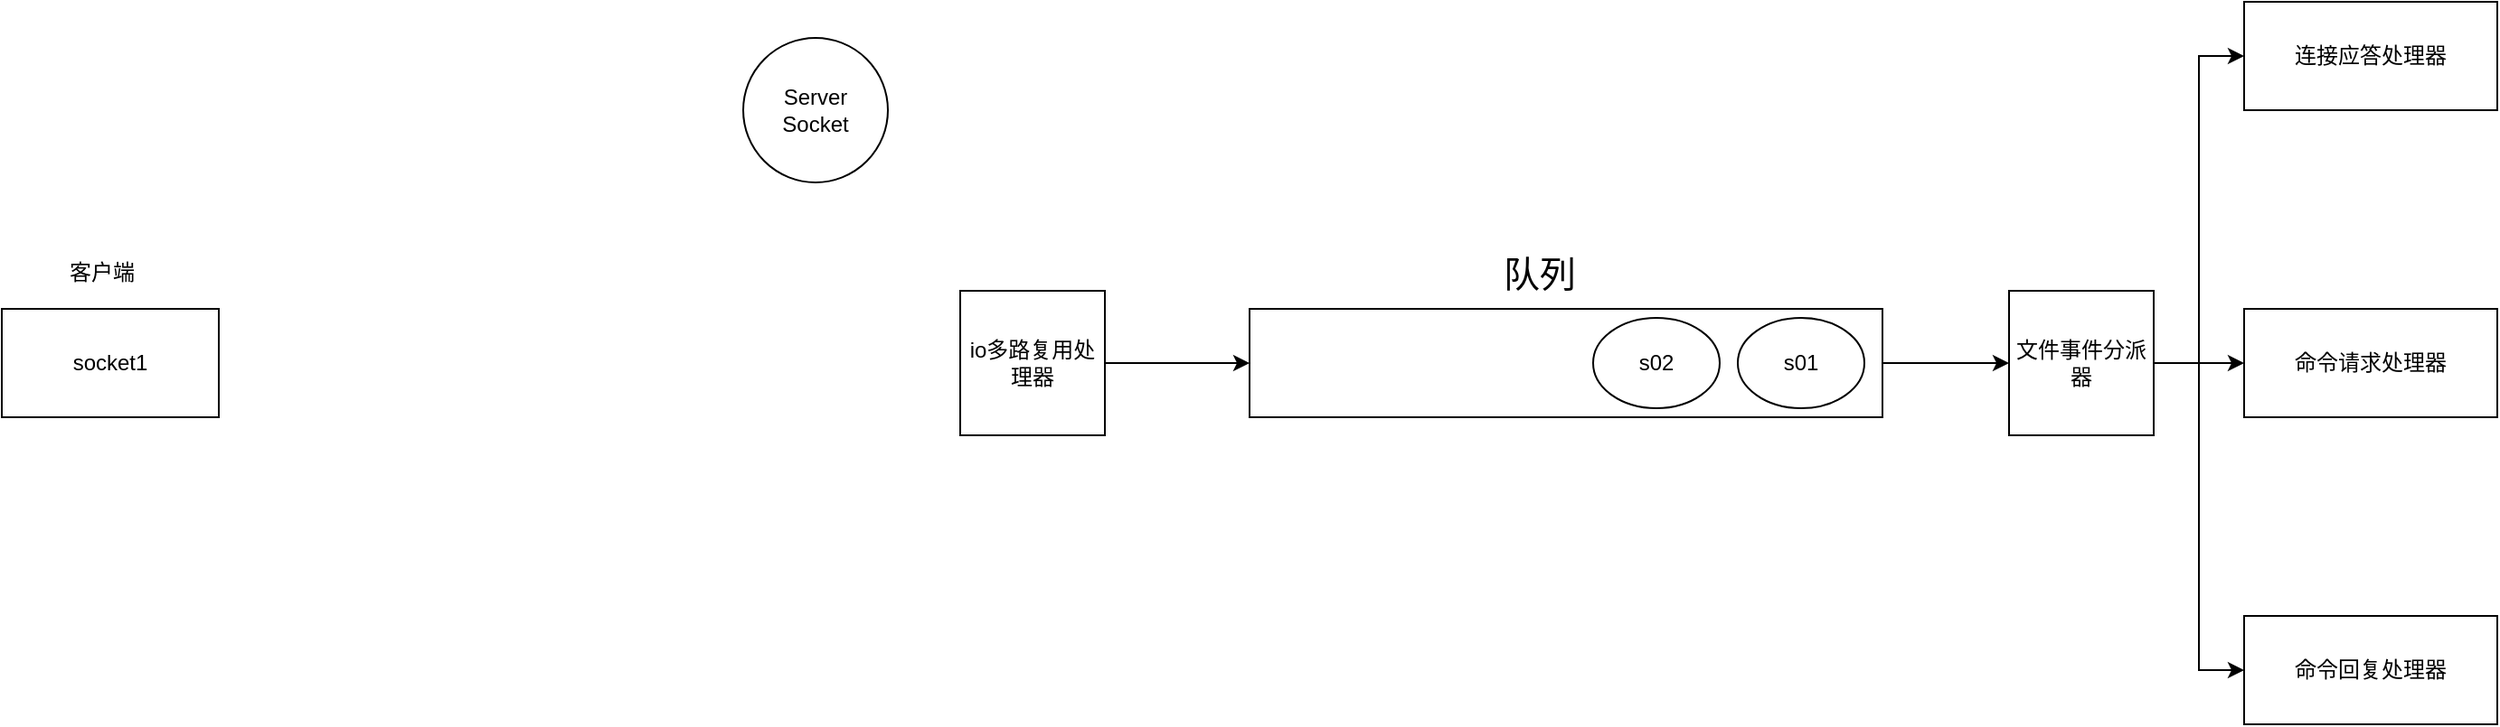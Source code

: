 <mxfile version="13.10.6" type="github"><diagram id="vkdGNRCkzlDfsGuA4iYe" name="第 1 页"><mxGraphModel dx="1117" dy="624" grid="1" gridSize="10" guides="1" tooltips="1" connect="1" arrows="1" fold="1" page="1" pageScale="1" pageWidth="1600" pageHeight="900" math="0" shadow="0"><root><mxCell id="0"/><mxCell id="1" parent="0"/><mxCell id="UXZxyVc_RQPHm8C6PB5C-1" value="socket1" style="rounded=0;whiteSpace=wrap;html=1;" vertex="1" parent="1"><mxGeometry x="30" y="380" width="120" height="60" as="geometry"/></mxCell><mxCell id="UXZxyVc_RQPHm8C6PB5C-2" value="客户端" style="text;html=1;align=center;verticalAlign=middle;resizable=0;points=[];autosize=1;" vertex="1" parent="1"><mxGeometry x="60" y="350" width="50" height="20" as="geometry"/></mxCell><mxCell id="UXZxyVc_RQPHm8C6PB5C-3" value="Server&lt;br&gt;Socket" style="ellipse;whiteSpace=wrap;html=1;aspect=fixed;" vertex="1" parent="1"><mxGeometry x="440" y="230" width="80" height="80" as="geometry"/></mxCell><mxCell id="UXZxyVc_RQPHm8C6PB5C-8" style="edgeStyle=orthogonalEdgeStyle;rounded=0;orthogonalLoop=1;jettySize=auto;html=1;entryX=0;entryY=0.5;entryDx=0;entryDy=0;" edge="1" parent="1" source="UXZxyVc_RQPHm8C6PB5C-5" target="UXZxyVc_RQPHm8C6PB5C-6"><mxGeometry relative="1" as="geometry"/></mxCell><mxCell id="UXZxyVc_RQPHm8C6PB5C-5" value="io多路复用处理器" style="whiteSpace=wrap;html=1;aspect=fixed;" vertex="1" parent="1"><mxGeometry x="560" y="370" width="80" height="80" as="geometry"/></mxCell><mxCell id="UXZxyVc_RQPHm8C6PB5C-10" style="edgeStyle=orthogonalEdgeStyle;rounded=0;orthogonalLoop=1;jettySize=auto;html=1;entryX=0;entryY=0.5;entryDx=0;entryDy=0;" edge="1" parent="1" source="UXZxyVc_RQPHm8C6PB5C-6" target="UXZxyVc_RQPHm8C6PB5C-9"><mxGeometry relative="1" as="geometry"/></mxCell><mxCell id="UXZxyVc_RQPHm8C6PB5C-6" value="" style="rounded=0;whiteSpace=wrap;html=1;" vertex="1" parent="1"><mxGeometry x="720" y="380" width="350" height="60" as="geometry"/></mxCell><mxCell id="UXZxyVc_RQPHm8C6PB5C-14" style="edgeStyle=orthogonalEdgeStyle;rounded=0;orthogonalLoop=1;jettySize=auto;html=1;entryX=0;entryY=0.5;entryDx=0;entryDy=0;" edge="1" parent="1" source="UXZxyVc_RQPHm8C6PB5C-9" target="UXZxyVc_RQPHm8C6PB5C-11"><mxGeometry relative="1" as="geometry"/></mxCell><mxCell id="UXZxyVc_RQPHm8C6PB5C-15" style="edgeStyle=orthogonalEdgeStyle;rounded=0;orthogonalLoop=1;jettySize=auto;html=1;entryX=0;entryY=0.5;entryDx=0;entryDy=0;" edge="1" parent="1" source="UXZxyVc_RQPHm8C6PB5C-9" target="UXZxyVc_RQPHm8C6PB5C-12"><mxGeometry relative="1" as="geometry"/></mxCell><mxCell id="UXZxyVc_RQPHm8C6PB5C-16" style="edgeStyle=orthogonalEdgeStyle;rounded=0;orthogonalLoop=1;jettySize=auto;html=1;entryX=0;entryY=0.5;entryDx=0;entryDy=0;" edge="1" parent="1" source="UXZxyVc_RQPHm8C6PB5C-9" target="UXZxyVc_RQPHm8C6PB5C-13"><mxGeometry relative="1" as="geometry"/></mxCell><mxCell id="UXZxyVc_RQPHm8C6PB5C-9" value="文件事件分派器" style="whiteSpace=wrap;html=1;aspect=fixed;" vertex="1" parent="1"><mxGeometry x="1140" y="370" width="80" height="80" as="geometry"/></mxCell><mxCell id="UXZxyVc_RQPHm8C6PB5C-11" value="连接应答处理器" style="rounded=0;whiteSpace=wrap;html=1;" vertex="1" parent="1"><mxGeometry x="1270" y="210" width="140" height="60" as="geometry"/></mxCell><mxCell id="UXZxyVc_RQPHm8C6PB5C-12" value="命令请求处理器" style="rounded=0;whiteSpace=wrap;html=1;" vertex="1" parent="1"><mxGeometry x="1270" y="380" width="140" height="60" as="geometry"/></mxCell><mxCell id="UXZxyVc_RQPHm8C6PB5C-13" value="命令回复处理器" style="rounded=0;whiteSpace=wrap;html=1;" vertex="1" parent="1"><mxGeometry x="1270" y="550" width="140" height="60" as="geometry"/></mxCell><mxCell id="UXZxyVc_RQPHm8C6PB5C-17" value="&lt;font style=&quot;font-size: 20px&quot;&gt;队列&lt;/font&gt;" style="text;html=1;align=center;verticalAlign=middle;resizable=0;points=[];autosize=1;" vertex="1" parent="1"><mxGeometry x="850" y="350" width="60" height="20" as="geometry"/></mxCell><mxCell id="UXZxyVc_RQPHm8C6PB5C-18" value="s01" style="ellipse;whiteSpace=wrap;html=1;" vertex="1" parent="1"><mxGeometry x="990" y="385" width="70" height="50" as="geometry"/></mxCell><mxCell id="UXZxyVc_RQPHm8C6PB5C-19" value="s02" style="ellipse;whiteSpace=wrap;html=1;" vertex="1" parent="1"><mxGeometry x="910" y="385" width="70" height="50" as="geometry"/></mxCell></root></mxGraphModel></diagram></mxfile>